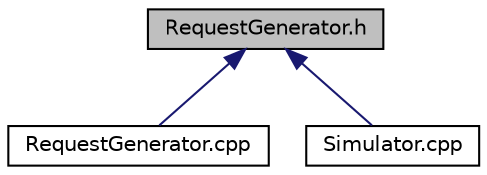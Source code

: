 digraph "RequestGenerator.h"
{
 // LATEX_PDF_SIZE
  edge [fontname="Helvetica",fontsize="10",labelfontname="Helvetica",labelfontsize="10"];
  node [fontname="Helvetica",fontsize="10",shape=record];
  Node1 [label="RequestGenerator.h",height=0.2,width=0.4,color="black", fillcolor="grey75", style="filled", fontcolor="black",tooltip="Defines the RequestGenerator class."];
  Node1 -> Node2 [dir="back",color="midnightblue",fontsize="10",style="solid",fontname="Helvetica"];
  Node2 [label="RequestGenerator.cpp",height=0.2,width=0.4,color="black", fillcolor="white", style="filled",URL="$RequestGenerator_8cpp.html",tooltip="Implements the RequestGenerator class."];
  Node1 -> Node3 [dir="back",color="midnightblue",fontsize="10",style="solid",fontname="Helvetica"];
  Node3 [label="Simulator.cpp",height=0.2,width=0.4,color="black", fillcolor="white", style="filled",URL="$Simulator_8cpp.html",tooltip="Driver for load balancer simulation."];
}
